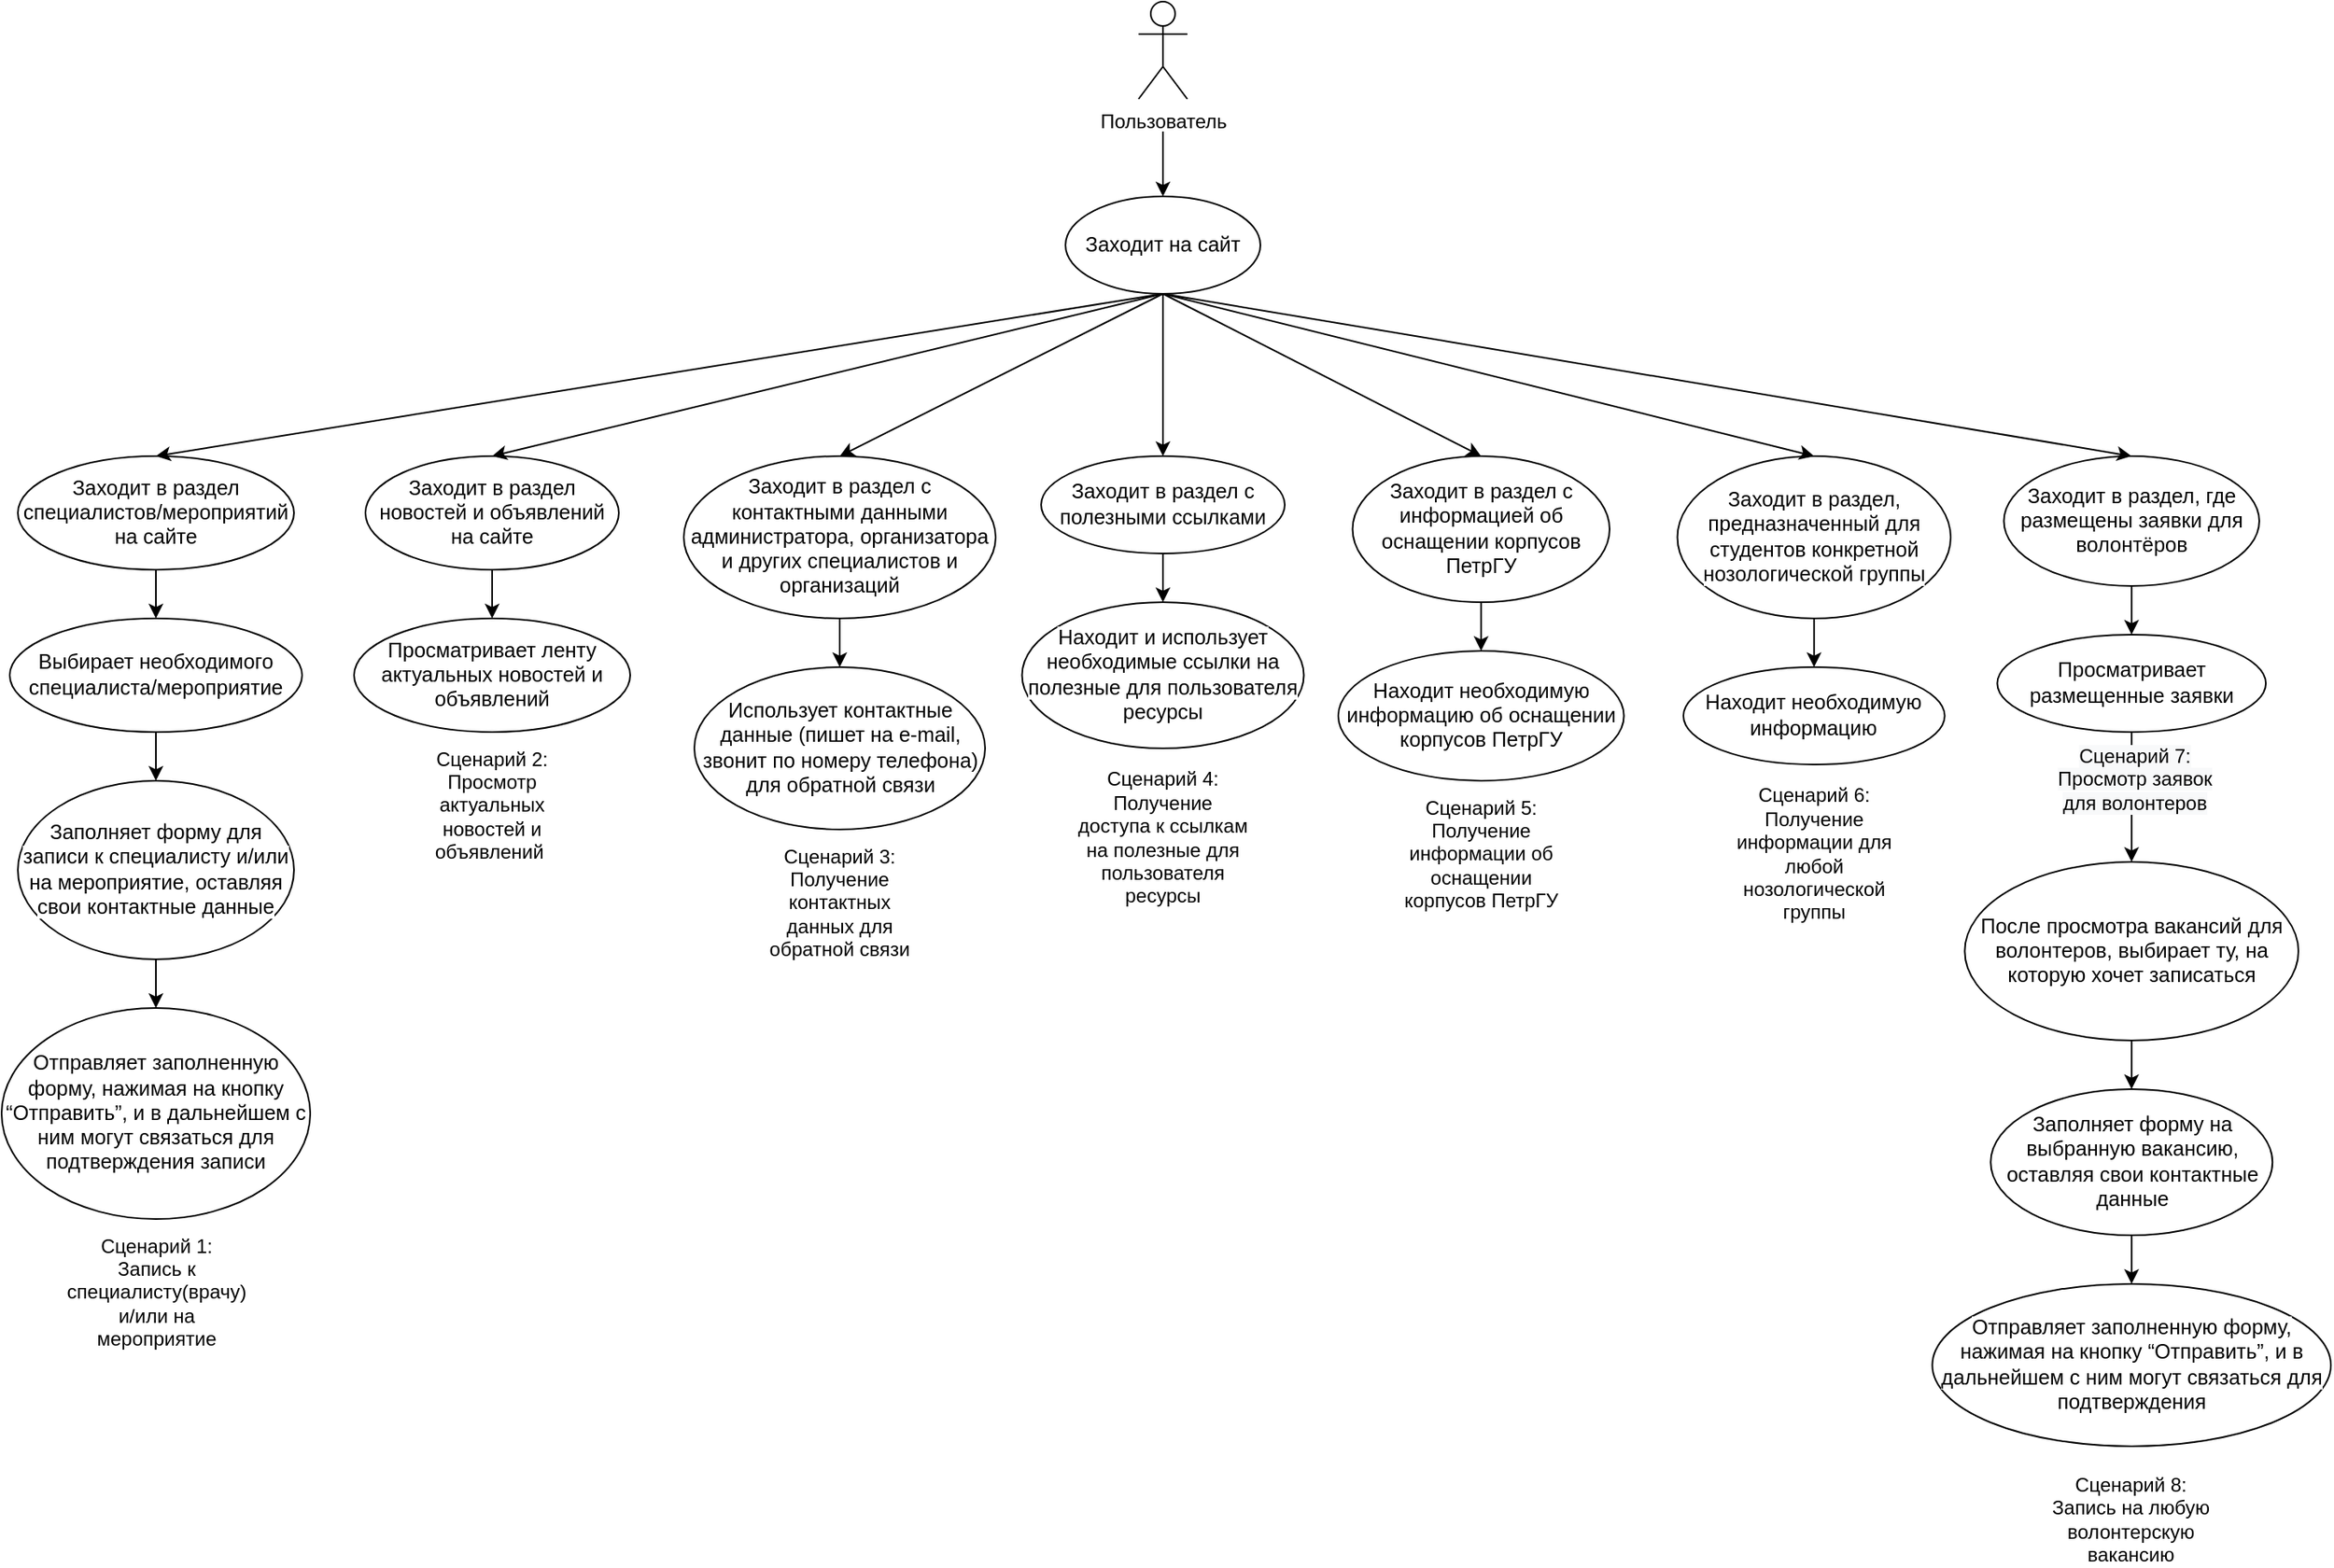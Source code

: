 <mxfile version="15.7.3" type="github"><diagram id="v6mdVKjGu2wHkj6ImwcF" name="Page-1"><mxGraphModel dx="782" dy="1605" grid="1" gridSize="10" guides="1" tooltips="1" connect="1" arrows="1" fold="1" page="1" pageScale="1" pageWidth="827" pageHeight="1169" math="0" shadow="0"><root><mxCell id="0"/><mxCell id="1" parent="0"/><mxCell id="S4HQbv0bEE3DAqYVz3zm-3" value="&lt;span style=&quot;font-family: sans-serif ; font-size: 12.7px ; text-align: left ; background-color: rgb(255 , 255 , 255)&quot;&gt;Заходит в раздел специалистов/мероприятий на сайте&lt;/span&gt;" style="ellipse;whiteSpace=wrap;html=1;" parent="1" vertex="1"><mxGeometry x="30" y="260" width="170" height="70" as="geometry"/></mxCell><mxCell id="S4HQbv0bEE3DAqYVz3zm-4" value="Пользователь" style="shape=umlActor;verticalLabelPosition=bottom;verticalAlign=top;html=1;outlineConnect=0;" parent="1" vertex="1"><mxGeometry x="720" y="-20" width="30" height="60" as="geometry"/></mxCell><mxCell id="S4HQbv0bEE3DAqYVz3zm-5" value="" style="html=1;rounded=0;edgeStyle=orthogonalEdgeStyle;" parent="1" edge="1"><mxGeometry width="100" relative="1" as="geometry"><mxPoint x="735" y="60" as="sourcePoint"/><mxPoint x="735" y="100" as="targetPoint"/></mxGeometry></mxCell><mxCell id="S4HQbv0bEE3DAqYVz3zm-10" value="&lt;span style=&quot;font-family: sans-serif ; font-size: 12.7px ; text-align: left ; background-color: rgb(255 , 255 , 255)&quot;&gt;Заходит на сайт&lt;/span&gt;" style="ellipse;whiteSpace=wrap;html=1;" parent="1" vertex="1"><mxGeometry x="675" y="100" width="120" height="60" as="geometry"/></mxCell><mxCell id="S4HQbv0bEE3DAqYVz3zm-17" value="" style="html=1;rounded=0;entryX=0.5;entryY=0;entryDx=0;entryDy=0;exitX=0.5;exitY=1;exitDx=0;exitDy=0;" parent="1" source="S4HQbv0bEE3DAqYVz3zm-10" target="S4HQbv0bEE3DAqYVz3zm-3" edge="1"><mxGeometry width="100" relative="1" as="geometry"><mxPoint x="360" y="190" as="sourcePoint"/><mxPoint x="460" y="190" as="targetPoint"/></mxGeometry></mxCell><mxCell id="S4HQbv0bEE3DAqYVz3zm-18" value="&lt;span style=&quot;font-family: sans-serif ; font-size: 12.7px ; text-align: left ; background-color: rgb(255 , 255 , 255)&quot;&gt;Выбирает необходимого специалиста/мероприятие&lt;/span&gt;" style="ellipse;whiteSpace=wrap;html=1;" parent="1" vertex="1"><mxGeometry x="25" y="360" width="180" height="70" as="geometry"/></mxCell><mxCell id="S4HQbv0bEE3DAqYVz3zm-19" value="&lt;span style=&quot;font-family: sans-serif ; font-size: 12.7px ; text-align: left ; background-color: rgb(255 , 255 , 255)&quot;&gt;Заполняет форму для записи к специалисту и/или на мероприятие, оставляя свои контактные данные&lt;/span&gt;" style="ellipse;whiteSpace=wrap;html=1;" parent="1" vertex="1"><mxGeometry x="30" y="460" width="170" height="110" as="geometry"/></mxCell><mxCell id="S4HQbv0bEE3DAqYVz3zm-20" value="&lt;span style=&quot;font-family: sans-serif ; font-size: 12.7px ; text-align: left ; background-color: rgb(255 , 255 , 255)&quot;&gt;Отправляет заполненную форму, нажимая на кнопку “Отправить”, и в дальнейшем с ним могут связаться для подтверждения записи&lt;/span&gt;" style="ellipse;whiteSpace=wrap;html=1;" parent="1" vertex="1"><mxGeometry x="20" y="600" width="190" height="130" as="geometry"/></mxCell><mxCell id="S4HQbv0bEE3DAqYVz3zm-21" value="&lt;span style=&quot;font-family: sans-serif ; font-size: 12.7px ; text-align: left ; background-color: rgb(255 , 255 , 255)&quot;&gt;Заходит в раздел новостей и объявлений на сайте&lt;/span&gt;" style="ellipse;whiteSpace=wrap;html=1;" parent="1" vertex="1"><mxGeometry x="244" y="260" width="156" height="70" as="geometry"/></mxCell><mxCell id="S4HQbv0bEE3DAqYVz3zm-22" value="" style="html=1;rounded=0;entryX=0.5;entryY=0;entryDx=0;entryDy=0;" parent="1" source="S4HQbv0bEE3DAqYVz3zm-3" target="S4HQbv0bEE3DAqYVz3zm-18" edge="1"><mxGeometry width="100" relative="1" as="geometry"><mxPoint x="350" y="200" as="sourcePoint"/><mxPoint x="125" y="270" as="targetPoint"/></mxGeometry></mxCell><mxCell id="S4HQbv0bEE3DAqYVz3zm-23" value="" style="html=1;rounded=0;exitX=0.5;exitY=1;exitDx=0;exitDy=0;" parent="1" source="S4HQbv0bEE3DAqYVz3zm-18" target="S4HQbv0bEE3DAqYVz3zm-19" edge="1"><mxGeometry width="100" relative="1" as="geometry"><mxPoint x="125" y="340" as="sourcePoint"/><mxPoint x="125" y="370" as="targetPoint"/></mxGeometry></mxCell><mxCell id="S4HQbv0bEE3DAqYVz3zm-24" value="" style="html=1;rounded=0;entryX=0.5;entryY=0;entryDx=0;entryDy=0;" parent="1" source="S4HQbv0bEE3DAqYVz3zm-19" target="S4HQbv0bEE3DAqYVz3zm-20" edge="1"><mxGeometry width="100" relative="1" as="geometry"><mxPoint x="125" y="440" as="sourcePoint"/><mxPoint x="125" y="470" as="targetPoint"/></mxGeometry></mxCell><mxCell id="S4HQbv0bEE3DAqYVz3zm-25" value="Сценарий 1: Запись к специалисту(врачу) и/или на мероприятие" style="text;html=1;strokeColor=none;fillColor=none;align=center;verticalAlign=middle;whiteSpace=wrap;rounded=0;" parent="1" vertex="1"><mxGeometry x="62.5" y="760" width="105" height="30" as="geometry"/></mxCell><mxCell id="S4HQbv0bEE3DAqYVz3zm-26" value="&lt;span style=&quot;font-family: sans-serif ; font-size: 12.7px ; text-align: left ; background-color: rgb(255 , 255 , 255)&quot;&gt;Просматривает ленту актуальных новостей и объявлений&lt;/span&gt;" style="ellipse;whiteSpace=wrap;html=1;" parent="1" vertex="1"><mxGeometry x="237" y="360" width="170" height="70" as="geometry"/></mxCell><mxCell id="S4HQbv0bEE3DAqYVz3zm-28" value="" style="html=1;rounded=0;entryX=0.5;entryY=0;entryDx=0;entryDy=0;exitX=0.5;exitY=1;exitDx=0;exitDy=0;" parent="1" source="S4HQbv0bEE3DAqYVz3zm-10" target="S4HQbv0bEE3DAqYVz3zm-21" edge="1"><mxGeometry width="100" relative="1" as="geometry"><mxPoint x="350" y="170" as="sourcePoint"/><mxPoint x="125" y="240" as="targetPoint"/></mxGeometry></mxCell><mxCell id="S4HQbv0bEE3DAqYVz3zm-29" value="" style="html=1;rounded=0;entryX=0.5;entryY=0;entryDx=0;entryDy=0;" parent="1" source="S4HQbv0bEE3DAqYVz3zm-21" target="S4HQbv0bEE3DAqYVz3zm-26" edge="1"><mxGeometry width="100" relative="1" as="geometry"><mxPoint x="125" y="310" as="sourcePoint"/><mxPoint x="125" y="340" as="targetPoint"/></mxGeometry></mxCell><mxCell id="S4HQbv0bEE3DAqYVz3zm-30" value="Сценарий 2: Просмотр актуальных новостей и объявлений&amp;nbsp;" style="text;html=1;strokeColor=none;fillColor=none;align=center;verticalAlign=middle;whiteSpace=wrap;rounded=0;" parent="1" vertex="1"><mxGeometry x="268" y="460" width="108" height="30" as="geometry"/></mxCell><mxCell id="S4HQbv0bEE3DAqYVz3zm-31" value="&lt;span style=&quot;font-family: sans-serif ; font-size: 12.7px ; text-align: left ; background-color: rgb(255 , 255 , 255)&quot;&gt;Заходит в раздел с контактными данными администратора, организатора и других специалистов и организаций&lt;/span&gt;" style="ellipse;whiteSpace=wrap;html=1;" parent="1" vertex="1"><mxGeometry x="440" y="260" width="192" height="100" as="geometry"/></mxCell><mxCell id="S4HQbv0bEE3DAqYVz3zm-33" value="Сценарий 3: Получение контактных данных для обратной связи" style="text;html=1;strokeColor=none;fillColor=none;align=center;verticalAlign=middle;whiteSpace=wrap;rounded=0;" parent="1" vertex="1"><mxGeometry x="482" y="520" width="108" height="30" as="geometry"/></mxCell><mxCell id="S4HQbv0bEE3DAqYVz3zm-34" value="" style="html=1;rounded=0;entryX=0.5;entryY=0;entryDx=0;entryDy=0;exitX=0.5;exitY=1;exitDx=0;exitDy=0;" parent="1" source="S4HQbv0bEE3DAqYVz3zm-10" target="S4HQbv0bEE3DAqYVz3zm-31" edge="1"><mxGeometry width="100" relative="1" as="geometry"><mxPoint x="670" y="200" as="sourcePoint"/><mxPoint x="332" y="270" as="targetPoint"/></mxGeometry></mxCell><mxCell id="S4HQbv0bEE3DAqYVz3zm-27" value="&lt;span style=&quot;font-family: sans-serif ; font-size: 12.7px ; text-align: left ; background-color: rgb(255 , 255 , 255)&quot;&gt;Использует контактные данные (пишет на e-mail, звонит по номеру телефона) для обратной связи&lt;/span&gt;" style="ellipse;whiteSpace=wrap;html=1;" parent="1" vertex="1"><mxGeometry x="446.5" y="390" width="179" height="100" as="geometry"/></mxCell><mxCell id="S4HQbv0bEE3DAqYVz3zm-36" value="" style="html=1;rounded=0;entryX=0.5;entryY=0;entryDx=0;entryDy=0;" parent="1" source="S4HQbv0bEE3DAqYVz3zm-31" target="S4HQbv0bEE3DAqYVz3zm-27" edge="1"><mxGeometry width="100" relative="1" as="geometry"><mxPoint x="332" y="340" as="sourcePoint"/><mxPoint x="332" y="370" as="targetPoint"/></mxGeometry></mxCell><mxCell id="S4HQbv0bEE3DAqYVz3zm-37" value="&lt;span style=&quot;font-family: sans-serif ; font-size: 12.7px ; text-align: left ; background-color: rgb(255 , 255 , 255)&quot;&gt;Заходит в раздел с полезными ссылками&lt;/span&gt;" style="ellipse;whiteSpace=wrap;html=1;" parent="1" vertex="1"><mxGeometry x="660" y="260" width="150" height="60" as="geometry"/></mxCell><mxCell id="S4HQbv0bEE3DAqYVz3zm-38" value="Сценарий 4: Получение доступа к ссылкам на полезные для пользователя ресурсы" style="text;html=1;strokeColor=none;fillColor=none;align=center;verticalAlign=middle;whiteSpace=wrap;rounded=0;" parent="1" vertex="1"><mxGeometry x="681" y="480" width="108" height="30" as="geometry"/></mxCell><mxCell id="S4HQbv0bEE3DAqYVz3zm-39" value="&lt;span style=&quot;font-family: sans-serif ; font-size: 12.7px ; text-align: left ; background-color: rgb(255 , 255 , 255)&quot;&gt;Находит и использует необходимые ссылки на полезные для пользователя ресурсы&lt;/span&gt;" style="ellipse;whiteSpace=wrap;html=1;" parent="1" vertex="1"><mxGeometry x="648.25" y="350" width="173.5" height="90" as="geometry"/></mxCell><mxCell id="S4HQbv0bEE3DAqYVz3zm-40" value="" style="html=1;rounded=0;entryX=0.5;entryY=0;entryDx=0;entryDy=0;" parent="1" source="S4HQbv0bEE3DAqYVz3zm-37" target="S4HQbv0bEE3DAqYVz3zm-39" edge="1"><mxGeometry width="100" relative="1" as="geometry"><mxPoint x="552" y="340" as="sourcePoint"/><mxPoint x="552" y="370" as="targetPoint"/></mxGeometry></mxCell><mxCell id="S4HQbv0bEE3DAqYVz3zm-41" value="" style="html=1;rounded=0;entryX=0.5;entryY=0;entryDx=0;entryDy=0;exitX=0.5;exitY=1;exitDx=0;exitDy=0;" parent="1" source="S4HQbv0bEE3DAqYVz3zm-10" target="S4HQbv0bEE3DAqYVz3zm-37" edge="1"><mxGeometry width="100" relative="1" as="geometry"><mxPoint x="880" y="200" as="sourcePoint"/><mxPoint x="546" y="270" as="targetPoint"/></mxGeometry></mxCell><mxCell id="S4HQbv0bEE3DAqYVz3zm-42" value="&lt;span style=&quot;font-family: sans-serif ; font-size: 12.7px ; text-align: left ; background-color: rgb(255 , 255 , 255)&quot;&gt;Заходит в раздел с информацией об оснащении корпусов ПетрГУ&lt;/span&gt;" style="ellipse;whiteSpace=wrap;html=1;" parent="1" vertex="1"><mxGeometry x="851.75" y="260" width="158.25" height="90" as="geometry"/></mxCell><mxCell id="S4HQbv0bEE3DAqYVz3zm-43" value="Сценарий 5: Получение информации об оснащении корпусов ПетрГУ" style="text;html=1;strokeColor=none;fillColor=none;align=center;verticalAlign=middle;whiteSpace=wrap;rounded=0;" parent="1" vertex="1"><mxGeometry x="876.87" y="490" width="108" height="30" as="geometry"/></mxCell><mxCell id="S4HQbv0bEE3DAqYVz3zm-44" value="&lt;span style=&quot;font-family: sans-serif ; font-size: 12.7px ; text-align: left ; background-color: rgb(255 , 255 , 255)&quot;&gt;Находит необходимую информацию об оснащении корпусов ПетрГУ&lt;/span&gt;" style="ellipse;whiteSpace=wrap;html=1;" parent="1" vertex="1"><mxGeometry x="842.95" y="380" width="175.87" height="80" as="geometry"/></mxCell><mxCell id="S4HQbv0bEE3DAqYVz3zm-45" value="" style="html=1;rounded=0;entryX=0.5;entryY=0;entryDx=0;entryDy=0;" parent="1" source="S4HQbv0bEE3DAqYVz3zm-42" target="S4HQbv0bEE3DAqYVz3zm-44" edge="1"><mxGeometry width="100" relative="1" as="geometry"><mxPoint x="743.75" y="340" as="sourcePoint"/><mxPoint x="743.75" y="370" as="targetPoint"/></mxGeometry></mxCell><mxCell id="S4HQbv0bEE3DAqYVz3zm-46" value="&lt;span style=&quot;font-family: sans-serif ; font-size: 12.7px ; text-align: left ; background-color: rgb(255 , 255 , 255)&quot;&gt;Заходит в раздел, предназначенный для студентов конкретной нозологической группы&lt;/span&gt;" style="ellipse;whiteSpace=wrap;html=1;" parent="1" vertex="1"><mxGeometry x="1051.75" y="260" width="168.25" height="100" as="geometry"/></mxCell><mxCell id="S4HQbv0bEE3DAqYVz3zm-47" value="Сценарий 6: Получение информации для любой нозологической группы" style="text;html=1;strokeColor=none;fillColor=none;align=center;verticalAlign=middle;whiteSpace=wrap;rounded=0;" parent="1" vertex="1"><mxGeometry x="1081.88" y="490" width="108" height="30" as="geometry"/></mxCell><mxCell id="S4HQbv0bEE3DAqYVz3zm-48" value="&lt;span style=&quot;font-family: sans-serif ; font-size: 12.7px ; text-align: left ; background-color: rgb(255 , 255 , 255)&quot;&gt;Находит необходимую информацию&lt;/span&gt;" style="ellipse;whiteSpace=wrap;html=1;" parent="1" vertex="1"><mxGeometry x="1055.44" y="390" width="160.87" height="60" as="geometry"/></mxCell><mxCell id="S4HQbv0bEE3DAqYVz3zm-49" value="" style="html=1;rounded=0;entryX=0.5;entryY=0;entryDx=0;entryDy=0;" parent="1" source="S4HQbv0bEE3DAqYVz3zm-46" target="S4HQbv0bEE3DAqYVz3zm-48" edge="1"><mxGeometry width="100" relative="1" as="geometry"><mxPoint x="943.75" y="340" as="sourcePoint"/><mxPoint x="943.75" y="370" as="targetPoint"/></mxGeometry></mxCell><mxCell id="S4HQbv0bEE3DAqYVz3zm-50" value="&lt;span style=&quot;font-family: sans-serif ; font-size: 12.7px ; text-align: left ; background-color: rgb(255 , 255 , 255)&quot;&gt;Заходит в раздел, где размещены заявки для волонтёров&lt;/span&gt;" style="ellipse;whiteSpace=wrap;html=1;" parent="1" vertex="1"><mxGeometry x="1252.75" y="260" width="157.25" height="80" as="geometry"/></mxCell><mxCell id="S4HQbv0bEE3DAqYVz3zm-52" value="&lt;span style=&quot;font-family: sans-serif ; font-size: 12.7px ; text-align: left ; background-color: rgb(255 , 255 , 255)&quot;&gt;Просматривает размещенные заявки&lt;/span&gt;" style="ellipse;whiteSpace=wrap;html=1;" parent="1" vertex="1"><mxGeometry x="1248.69" y="370" width="165.37" height="60" as="geometry"/></mxCell><mxCell id="S4HQbv0bEE3DAqYVz3zm-53" value="" style="html=1;rounded=0;entryX=0.5;entryY=0;entryDx=0;entryDy=0;" parent="1" source="S4HQbv0bEE3DAqYVz3zm-50" target="S4HQbv0bEE3DAqYVz3zm-52" edge="1"><mxGeometry width="100" relative="1" as="geometry"><mxPoint x="1144.75" y="340" as="sourcePoint"/><mxPoint x="1144.75" y="370" as="targetPoint"/></mxGeometry></mxCell><mxCell id="S4HQbv0bEE3DAqYVz3zm-54" value="&lt;span style=&quot;font-family: sans-serif ; font-size: 12.7px ; text-align: left ; background-color: rgb(255 , 255 , 255)&quot;&gt;После просмотра вакансий для волонтеров, выбирает ту, на которую хочет записаться&lt;/span&gt;" style="ellipse;whiteSpace=wrap;html=1;" parent="1" vertex="1"><mxGeometry x="1228.66" y="510" width="205.44" height="110" as="geometry"/></mxCell><mxCell id="S4HQbv0bEE3DAqYVz3zm-55" value="Сценарий 8: Запись на любую волонтерскую вакансию" style="text;html=1;strokeColor=none;fillColor=none;align=center;verticalAlign=middle;whiteSpace=wrap;rounded=0;" parent="1" vertex="1"><mxGeometry x="1277.37" y="900" width="108" height="30" as="geometry"/></mxCell><mxCell id="S4HQbv0bEE3DAqYVz3zm-56" value="&lt;span style=&quot;font-family: sans-serif ; font-size: 12.7px ; text-align: left ; background-color: rgb(255 , 255 , 255)&quot;&gt;Заполняет форму на выбранную вакансию, оставляя свои контактные данные&lt;/span&gt;" style="ellipse;whiteSpace=wrap;html=1;" parent="1" vertex="1"><mxGeometry x="1244.63" y="650" width="173.5" height="90" as="geometry"/></mxCell><mxCell id="S4HQbv0bEE3DAqYVz3zm-57" value="" style="html=1;rounded=0;entryX=0.5;entryY=0;entryDx=0;entryDy=0;exitX=0.5;exitY=1;exitDx=0;exitDy=0;" parent="1" source="S4HQbv0bEE3DAqYVz3zm-54" target="S4HQbv0bEE3DAqYVz3zm-56" edge="1"><mxGeometry width="100" relative="1" as="geometry"><mxPoint x="1320" y="630" as="sourcePoint"/><mxPoint x="1148.38" y="660" as="targetPoint"/></mxGeometry></mxCell><mxCell id="S4HQbv0bEE3DAqYVz3zm-58" value="" style="html=1;rounded=0;entryX=0.5;entryY=0;entryDx=0;entryDy=0;exitX=0.5;exitY=1;exitDx=0;exitDy=0;" parent="1" source="S4HQbv0bEE3DAqYVz3zm-10" target="S4HQbv0bEE3DAqYVz3zm-42" edge="1"><mxGeometry width="100" relative="1" as="geometry"><mxPoint x="892" y="180" as="sourcePoint"/><mxPoint x="745" y="270" as="targetPoint"/></mxGeometry></mxCell><mxCell id="S4HQbv0bEE3DAqYVz3zm-61" value="" style="html=1;rounded=0;entryX=0.5;entryY=0;entryDx=0;entryDy=0;exitX=0.5;exitY=1;exitDx=0;exitDy=0;" parent="1" source="S4HQbv0bEE3DAqYVz3zm-10" target="S4HQbv0bEE3DAqYVz3zm-46" edge="1"><mxGeometry width="100" relative="1" as="geometry"><mxPoint x="891.75" y="180" as="sourcePoint"/><mxPoint x="940.875" y="270" as="targetPoint"/></mxGeometry></mxCell><mxCell id="S4HQbv0bEE3DAqYVz3zm-62" value="" style="html=1;rounded=0;entryX=0.5;entryY=0;entryDx=0;entryDy=0;exitX=0.5;exitY=1;exitDx=0;exitDy=0;" parent="1" source="S4HQbv0bEE3DAqYVz3zm-10" target="S4HQbv0bEE3DAqYVz3zm-50" edge="1"><mxGeometry width="100" relative="1" as="geometry"><mxPoint x="891.75" y="180" as="sourcePoint"/><mxPoint x="1145.875" y="270" as="targetPoint"/></mxGeometry></mxCell><mxCell id="S4HQbv0bEE3DAqYVz3zm-68" value="&lt;span style=&quot;color: rgb(0 , 0 , 0) ; font-family: &amp;#34;helvetica&amp;#34; ; font-size: 12px ; font-style: normal ; font-weight: 400 ; letter-spacing: normal ; text-align: center ; text-indent: 0px ; text-transform: none ; word-spacing: 0px ; background-color: rgb(248 , 249 , 250) ; display: inline ; float: none&quot;&gt;Сценарий 7: &lt;br&gt;Просмотр заявок &lt;br&gt;для волонтеров&lt;/span&gt;" style="html=1;rounded=0;entryX=0.5;entryY=0;entryDx=0;entryDy=0;exitX=0.5;exitY=1;exitDx=0;exitDy=0;" parent="1" source="S4HQbv0bEE3DAqYVz3zm-52" target="S4HQbv0bEE3DAqYVz3zm-54" edge="1"><mxGeometry x="-0.272" y="2" width="100" relative="1" as="geometry"><mxPoint x="1334" y="490" as="sourcePoint"/><mxPoint x="1341.38" y="650" as="targetPoint"/><mxPoint as="offset"/></mxGeometry></mxCell><mxCell id="S4HQbv0bEE3DAqYVz3zm-69" value="&lt;span style=&quot;font-family: sans-serif ; font-size: 12.7px ; text-align: left ; background-color: rgb(255 , 255 , 255)&quot;&gt;Отправляет заполненную форму, нажимая на кнопку “Отправить”, и в дальнейшем с ним могут связаться для подтверждения&lt;/span&gt;" style="ellipse;whiteSpace=wrap;html=1;" parent="1" vertex="1"><mxGeometry x="1208.69" y="770" width="245.38" height="100" as="geometry"/></mxCell><mxCell id="S4HQbv0bEE3DAqYVz3zm-70" value="" style="html=1;rounded=0;entryX=0.5;entryY=0;entryDx=0;entryDy=0;exitX=0.5;exitY=1;exitDx=0;exitDy=0;" parent="1" source="S4HQbv0bEE3DAqYVz3zm-56" target="S4HQbv0bEE3DAqYVz3zm-69" edge="1"><mxGeometry width="100" relative="1" as="geometry"><mxPoint x="1341.38" y="630" as="sourcePoint"/><mxPoint x="1341.38" y="660" as="targetPoint"/></mxGeometry></mxCell></root></mxGraphModel></diagram></mxfile>